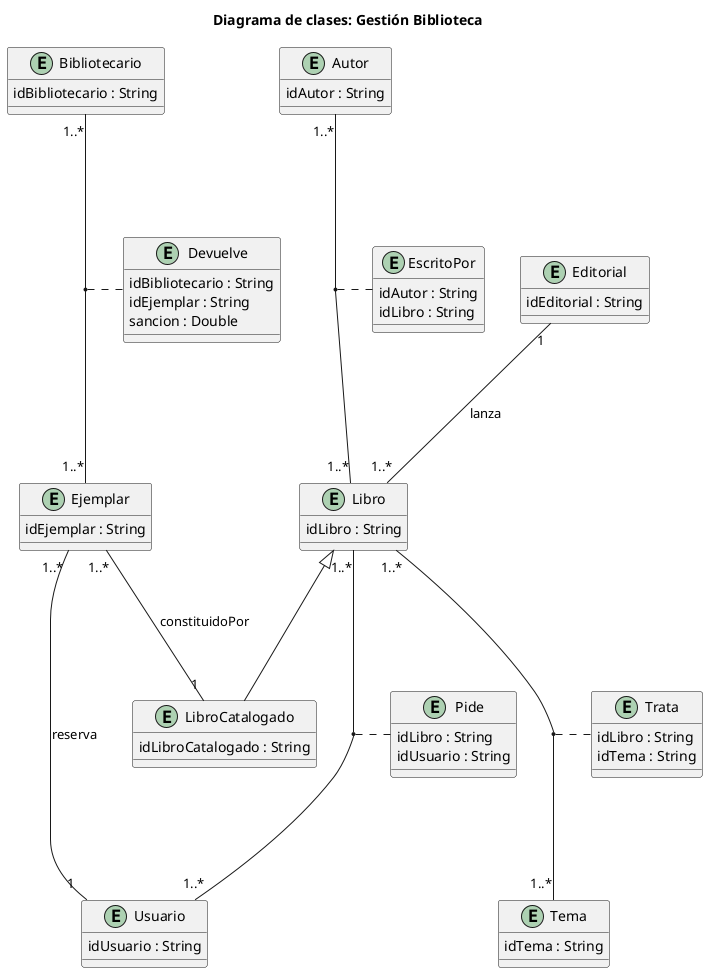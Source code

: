 @startuml gestion_biblioteca

title Diagrama de clases: Gestión Biblioteca

Entity Autor {
    idAutor : String
}
Entity Bibliotecario {
    idBibliotecario : String
}
Entity Devuelve {
    idBibliotecario : String
    idEjemplar : String
    sancion : Double
}
Entity Editorial {
    idEditorial : String
}
Entity Ejemplar {
    idEjemplar : String
}
Entity EscritoPor {
    idAutor : String
    idLibro : String
}
Entity Libro {
    idLibro : String
}
Entity LibroCatalogado {
    idLibroCatalogado : String
}
Entity Pide {
    idLibro : String
    idUsuario : String
}
Entity Tema {
    idTema : String
}
Entity Trata {
    idLibro : String
    idTema : String
}
Entity Usuario {
    idUsuario : String
}

Autor "1..*" --- "1..*" Libro
(Autor, Libro) . EscritoPor

Bibliotecario "1..*" --- "1..*" Ejemplar
(Bibliotecario, Ejemplar) . Devuelve

Editorial "1" --- "1..*" Libro : lanza

Ejemplar "1..*" --- "1" LibroCatalogado : constituidoPor

Ejemplar "1..*" --- "1" Usuario : reserva

Libro <|--- LibroCatalogado

Libro "1..*" --- "1..*" Tema
(Libro, Tema) . Trata

Libro "1..*" --- "1..*" Usuario
(Libro, Usuario) . Pide

@enduml